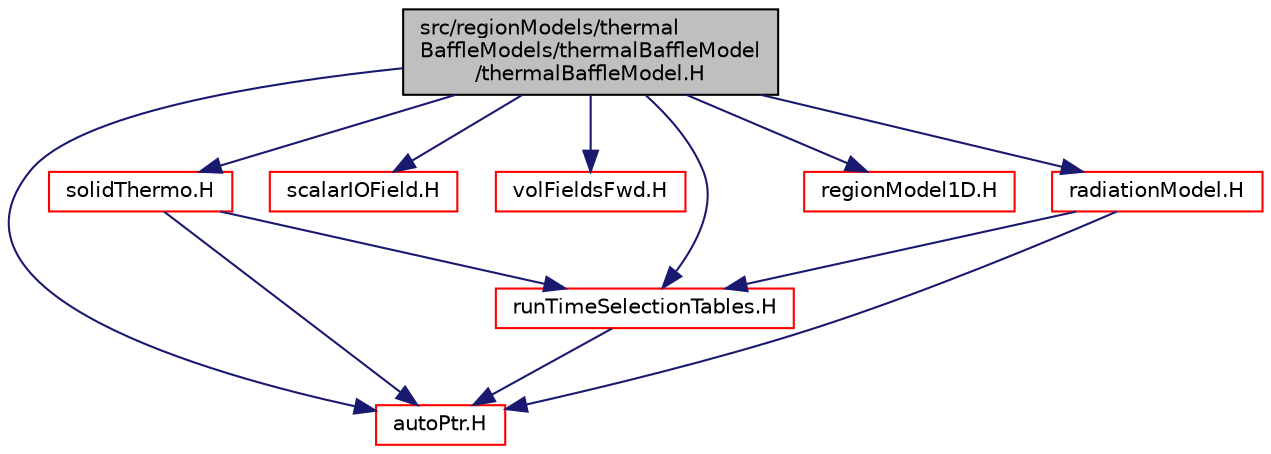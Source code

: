 digraph "src/regionModels/thermalBaffleModels/thermalBaffleModel/thermalBaffleModel.H"
{
  bgcolor="transparent";
  edge [fontname="Helvetica",fontsize="10",labelfontname="Helvetica",labelfontsize="10"];
  node [fontname="Helvetica",fontsize="10",shape=record];
  Node0 [label="src/regionModels/thermal\lBaffleModels/thermalBaffleModel\l/thermalBaffleModel.H",height=0.2,width=0.4,color="black", fillcolor="grey75", style="filled", fontcolor="black"];
  Node0 -> Node1 [color="midnightblue",fontsize="10",style="solid",fontname="Helvetica"];
  Node1 [label="runTimeSelectionTables.H",height=0.2,width=0.4,color="red",URL="$a09992.html",tooltip="Macros to ease declaration of run-time selection tables. "];
  Node1 -> Node57 [color="midnightblue",fontsize="10",style="solid",fontname="Helvetica"];
  Node57 [label="autoPtr.H",height=0.2,width=0.4,color="red",URL="$a11828.html"];
  Node0 -> Node66 [color="midnightblue",fontsize="10",style="solid",fontname="Helvetica"];
  Node66 [label="scalarIOField.H",height=0.2,width=0.4,color="red",URL="$a10382.html"];
  Node0 -> Node57 [color="midnightblue",fontsize="10",style="solid",fontname="Helvetica"];
  Node0 -> Node109 [color="midnightblue",fontsize="10",style="solid",fontname="Helvetica"];
  Node109 [label="volFieldsFwd.H",height=0.2,width=0.4,color="red",URL="$a02915.html"];
  Node0 -> Node129 [color="midnightblue",fontsize="10",style="solid",fontname="Helvetica"];
  Node129 [label="solidThermo.H",height=0.2,width=0.4,color="red",URL="$a16841.html"];
  Node129 -> Node1 [color="midnightblue",fontsize="10",style="solid",fontname="Helvetica"];
  Node129 -> Node57 [color="midnightblue",fontsize="10",style="solid",fontname="Helvetica"];
  Node0 -> Node320 [color="midnightblue",fontsize="10",style="solid",fontname="Helvetica"];
  Node320 [label="regionModel1D.H",height=0.2,width=0.4,color="red",URL="$a14138.html"];
  Node0 -> Node355 [color="midnightblue",fontsize="10",style="solid",fontname="Helvetica"];
  Node355 [label="radiationModel.H",height=0.2,width=0.4,color="red",URL="$a16439.html"];
  Node355 -> Node57 [color="midnightblue",fontsize="10",style="solid",fontname="Helvetica"];
  Node355 -> Node1 [color="midnightblue",fontsize="10",style="solid",fontname="Helvetica"];
}

